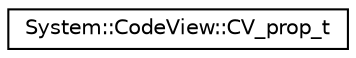 digraph G
{
  edge [fontname="Helvetica",fontsize="10",labelfontname="Helvetica",labelfontsize="10"];
  node [fontname="Helvetica",fontsize="10",shape=record];
  rankdir="LR";
  Node1 [label="System::CodeView::CV_prop_t",height=0.2,width=0.4,color="black", fillcolor="white", style="filled",URL="$struct_system_1_1_code_view_1_1_c_v__prop__t.html"];
}
